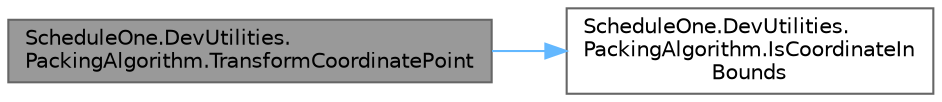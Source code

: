 digraph "ScheduleOne.DevUtilities.PackingAlgorithm.TransformCoordinatePoint"
{
 // LATEX_PDF_SIZE
  bgcolor="transparent";
  edge [fontname=Helvetica,fontsize=10,labelfontname=Helvetica,labelfontsize=10];
  node [fontname=Helvetica,fontsize=10,shape=box,height=0.2,width=0.4];
  rankdir="LR";
  Node1 [id="Node000001",label="ScheduleOne.DevUtilities.\lPackingAlgorithm.TransformCoordinatePoint",height=0.2,width=0.4,color="gray40", fillcolor="grey60", style="filled", fontcolor="black",tooltip=" "];
  Node1 -> Node2 [id="edge1_Node000001_Node000002",color="steelblue1",style="solid",tooltip=" "];
  Node2 [id="Node000002",label="ScheduleOne.DevUtilities.\lPackingAlgorithm.IsCoordinateIn\lBounds",height=0.2,width=0.4,color="grey40", fillcolor="white", style="filled",URL="$class_schedule_one_1_1_dev_utilities_1_1_packing_algorithm.html#a0e9a34cb66763a1f0370cc21ec9f5f6e",tooltip=" "];
}
